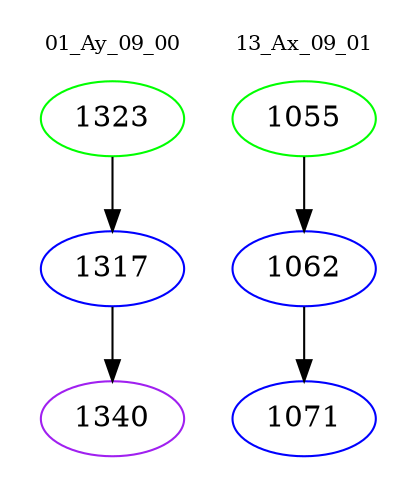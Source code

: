 digraph{
subgraph cluster_0 {
color = white
label = "01_Ay_09_00";
fontsize=10;
T0_1323 [label="1323", color="green"]
T0_1323 -> T0_1317 [color="black"]
T0_1317 [label="1317", color="blue"]
T0_1317 -> T0_1340 [color="black"]
T0_1340 [label="1340", color="purple"]
}
subgraph cluster_1 {
color = white
label = "13_Ax_09_01";
fontsize=10;
T1_1055 [label="1055", color="green"]
T1_1055 -> T1_1062 [color="black"]
T1_1062 [label="1062", color="blue"]
T1_1062 -> T1_1071 [color="black"]
T1_1071 [label="1071", color="blue"]
}
}
